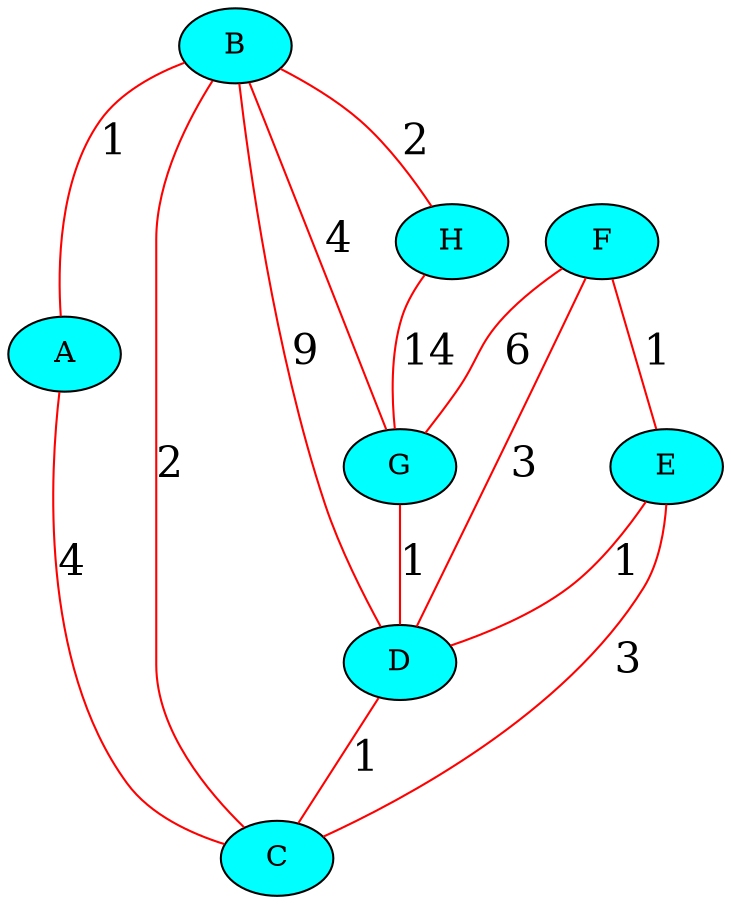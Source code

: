 graph {
node [style="filled" fillcolor="aqua"];
edge [fontsize="20pt" color="red"];

A [pos="10,5!"];
B [pos="7,8!"];
C [pos="7,4!"];
D [pos="4,4!"];
E [pos="5,1!"];
F [pos="1,2!"];
G [pos="2,6!"];
H [pos="4,8!"];


B -- A [label="1"];
B -- H [label="2"];
B -- C [label="2"];
B -- G [label="4"];
B -- D [label="9"];

A -- C [label="4"];
H -- G [label="14"];
G -- D [label="1"];
D -- C [label="1"];

F -- G [label="6"];
F -- D [label="3"];
F -- E [label="1"];

E -- D [label="1"];
E -- C [label="3"];
}
